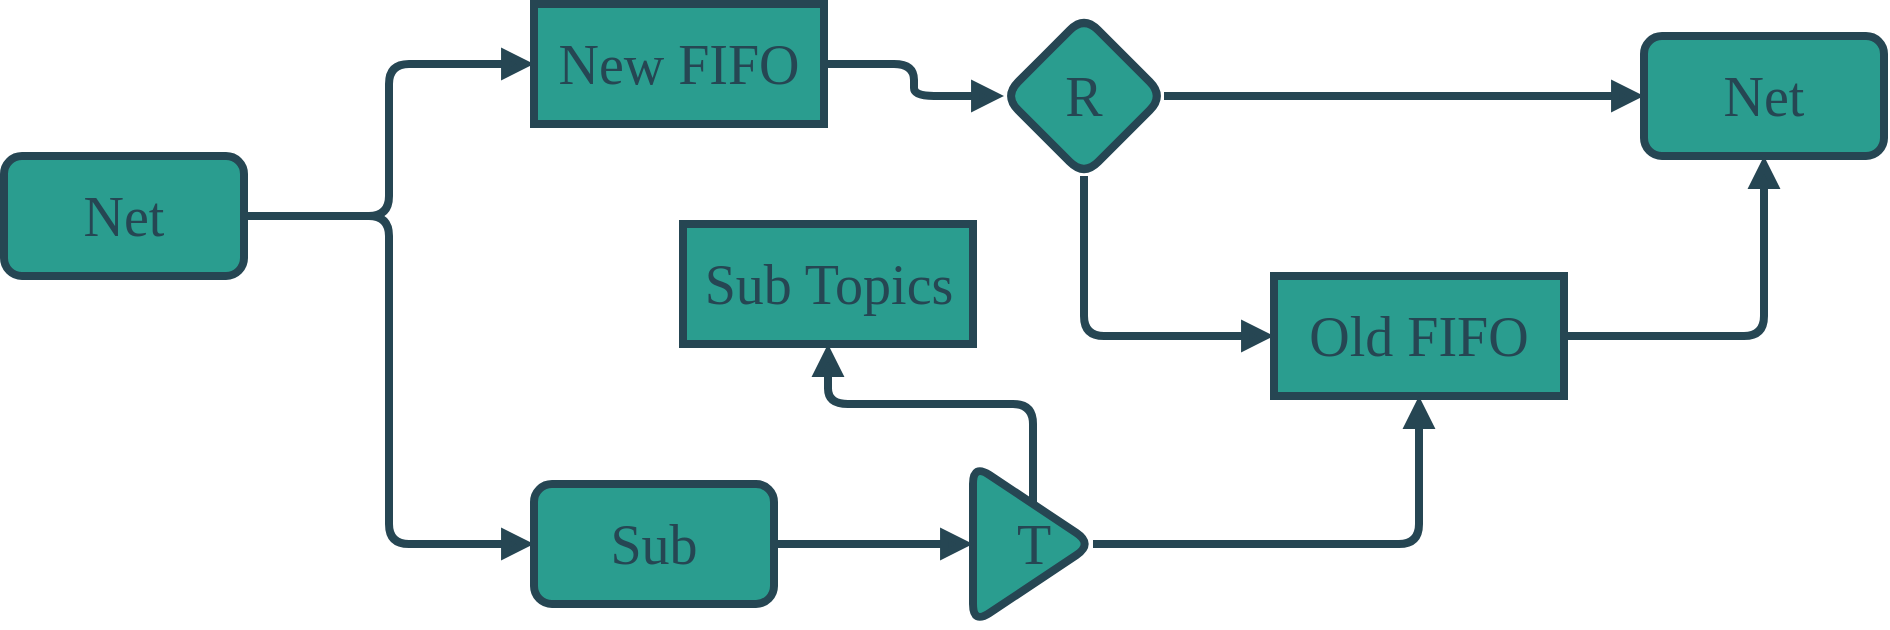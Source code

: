 <mxfile version="14.4.2" type="device"><diagram id="GBip2iIY0g97QaCdb9oU" name="Page-1"><mxGraphModel dx="1422" dy="853" grid="1" gridSize="10" guides="1" tooltips="1" connect="1" arrows="1" fold="1" page="1" pageScale="1" pageWidth="1169" pageHeight="827" math="0" shadow="0"><root><mxCell id="0"/><mxCell id="1" parent="0"/><mxCell id="EMtOwlijyByaST_aCf_M-3" style="edgeStyle=orthogonalEdgeStyle;rounded=1;orthogonalLoop=1;jettySize=auto;html=1;shadow=0;endArrow=block;endFill=1;strokeColor=#264653;strokeWidth=4;fillColor=#264653;fontFamily=Ubuntu;fontSize=28;fontColor=#264653;entryX=0;entryY=0.5;entryDx=0;entryDy=0;" edge="1" parent="1" source="EMtOwlijyByaST_aCf_M-1" target="EMtOwlijyByaST_aCf_M-2"><mxGeometry relative="1" as="geometry"/></mxCell><mxCell id="EMtOwlijyByaST_aCf_M-12" style="edgeStyle=orthogonalEdgeStyle;rounded=1;orthogonalLoop=1;jettySize=auto;html=1;entryX=0;entryY=0.5;entryDx=0;entryDy=0;shadow=0;endArrow=block;endFill=1;strokeColor=#264653;strokeWidth=4;fillColor=#264653;fontFamily=Ubuntu;fontSize=28;fontColor=#264653;" edge="1" parent="1" source="EMtOwlijyByaST_aCf_M-1" target="EMtOwlijyByaST_aCf_M-11"><mxGeometry relative="1" as="geometry"/></mxCell><mxCell id="EMtOwlijyByaST_aCf_M-1" value="Net" style="rounded=1;whiteSpace=wrap;html=1;shadow=0;strokeColor=#264653;strokeWidth=4;fillColor=#2a9d8f;fontFamily=Ubuntu;fontSize=28;fontColor=#264653;" vertex="1" parent="1"><mxGeometry x="40" y="256" width="120" height="60" as="geometry"/></mxCell><mxCell id="EMtOwlijyByaST_aCf_M-5" style="edgeStyle=orthogonalEdgeStyle;rounded=1;orthogonalLoop=1;jettySize=auto;html=1;shadow=0;endArrow=block;endFill=1;strokeColor=#264653;strokeWidth=4;fillColor=#264653;fontFamily=Ubuntu;fontSize=28;fontColor=#264653;exitX=0.5;exitY=1;exitDx=0;exitDy=0;entryX=0;entryY=0.5;entryDx=0;entryDy=0;" edge="1" parent="1" source="EMtOwlijyByaST_aCf_M-6" target="EMtOwlijyByaST_aCf_M-4"><mxGeometry relative="1" as="geometry"><mxPoint x="470" y="280" as="sourcePoint"/></mxGeometry></mxCell><mxCell id="EMtOwlijyByaST_aCf_M-7" style="edgeStyle=orthogonalEdgeStyle;rounded=1;orthogonalLoop=1;jettySize=auto;html=1;shadow=0;endArrow=block;endFill=1;strokeColor=#264653;strokeWidth=4;fillColor=#264653;fontFamily=Ubuntu;fontSize=28;fontColor=#264653;" edge="1" parent="1" source="EMtOwlijyByaST_aCf_M-2" target="EMtOwlijyByaST_aCf_M-6"><mxGeometry relative="1" as="geometry"/></mxCell><mxCell id="EMtOwlijyByaST_aCf_M-2" value="New FIFO" style="rounded=0;whiteSpace=wrap;html=1;shadow=0;strokeColor=#264653;strokeWidth=4;fillColor=#2a9d8f;fontFamily=Ubuntu;fontSize=28;fontColor=#264653;" vertex="1" parent="1"><mxGeometry x="305" y="180" width="145" height="60" as="geometry"/></mxCell><mxCell id="EMtOwlijyByaST_aCf_M-17" style="edgeStyle=orthogonalEdgeStyle;rounded=1;orthogonalLoop=1;jettySize=auto;html=1;entryX=0.5;entryY=1;entryDx=0;entryDy=0;shadow=0;endArrow=block;endFill=1;strokeColor=#264653;strokeWidth=4;fillColor=#264653;fontFamily=Ubuntu;fontSize=28;fontColor=#264653;" edge="1" parent="1" source="EMtOwlijyByaST_aCf_M-4" target="EMtOwlijyByaST_aCf_M-9"><mxGeometry relative="1" as="geometry"/></mxCell><mxCell id="EMtOwlijyByaST_aCf_M-4" value="Old FIFO" style="rounded=0;whiteSpace=wrap;html=1;shadow=0;strokeColor=#264653;strokeWidth=4;fillColor=#2a9d8f;fontFamily=Ubuntu;fontSize=28;fontColor=#264653;" vertex="1" parent="1"><mxGeometry x="675" y="316" width="145" height="60" as="geometry"/></mxCell><mxCell id="EMtOwlijyByaST_aCf_M-10" style="edgeStyle=orthogonalEdgeStyle;rounded=1;orthogonalLoop=1;jettySize=auto;html=1;shadow=0;endArrow=block;endFill=1;strokeColor=#264653;strokeWidth=4;fillColor=#264653;fontFamily=Ubuntu;fontSize=28;fontColor=#264653;" edge="1" parent="1" source="EMtOwlijyByaST_aCf_M-6" target="EMtOwlijyByaST_aCf_M-9"><mxGeometry relative="1" as="geometry"/></mxCell><mxCell id="EMtOwlijyByaST_aCf_M-6" value="R" style="rhombus;whiteSpace=wrap;html=1;rounded=1;shadow=0;strokeColor=#264653;strokeWidth=4;fillColor=#2a9d8f;fontFamily=Ubuntu;fontSize=28;fontColor=#264653;" vertex="1" parent="1"><mxGeometry x="540" y="186" width="80" height="80" as="geometry"/></mxCell><mxCell id="EMtOwlijyByaST_aCf_M-9" value="Net" style="rounded=1;whiteSpace=wrap;html=1;shadow=0;strokeColor=#264653;strokeWidth=4;fillColor=#2a9d8f;fontFamily=Ubuntu;fontSize=28;fontColor=#264653;" vertex="1" parent="1"><mxGeometry x="860" y="196" width="120" height="60" as="geometry"/></mxCell><mxCell id="EMtOwlijyByaST_aCf_M-15" style="edgeStyle=orthogonalEdgeStyle;rounded=1;orthogonalLoop=1;jettySize=auto;html=1;entryX=0;entryY=0.5;entryDx=0;entryDy=0;shadow=0;endArrow=block;endFill=1;strokeColor=#264653;strokeWidth=4;fillColor=#264653;fontFamily=Ubuntu;fontSize=28;fontColor=#264653;" edge="1" parent="1" source="EMtOwlijyByaST_aCf_M-11" target="EMtOwlijyByaST_aCf_M-14"><mxGeometry relative="1" as="geometry"/></mxCell><mxCell id="EMtOwlijyByaST_aCf_M-11" value="Sub" style="rounded=1;whiteSpace=wrap;html=1;shadow=0;strokeColor=#264653;strokeWidth=4;fillColor=#2a9d8f;fontFamily=Ubuntu;fontSize=28;fontColor=#264653;" vertex="1" parent="1"><mxGeometry x="305" y="420" width="120" height="60" as="geometry"/></mxCell><mxCell id="EMtOwlijyByaST_aCf_M-16" style="edgeStyle=orthogonalEdgeStyle;rounded=1;orthogonalLoop=1;jettySize=auto;html=1;entryX=0.5;entryY=1;entryDx=0;entryDy=0;shadow=0;endArrow=block;endFill=1;strokeColor=#264653;strokeWidth=4;fillColor=#264653;fontFamily=Ubuntu;fontSize=28;fontColor=#264653;" edge="1" parent="1" source="EMtOwlijyByaST_aCf_M-14" target="EMtOwlijyByaST_aCf_M-4"><mxGeometry relative="1" as="geometry"/></mxCell><mxCell id="EMtOwlijyByaST_aCf_M-20" style="edgeStyle=orthogonalEdgeStyle;rounded=1;orthogonalLoop=1;jettySize=auto;html=1;entryX=0.5;entryY=1;entryDx=0;entryDy=0;shadow=0;endArrow=block;endFill=1;strokeColor=#264653;strokeWidth=4;fillColor=#264653;fontFamily=Ubuntu;fontSize=28;fontColor=#264653;" edge="1" parent="1" source="EMtOwlijyByaST_aCf_M-14" target="EMtOwlijyByaST_aCf_M-19"><mxGeometry relative="1" as="geometry"/></mxCell><mxCell id="EMtOwlijyByaST_aCf_M-14" value="T" style="triangle;whiteSpace=wrap;html=1;rounded=1;shadow=0;strokeColor=#264653;strokeWidth=4;fillColor=#2a9d8f;fontFamily=Ubuntu;fontSize=28;fontColor=#264653;" vertex="1" parent="1"><mxGeometry x="524.5" y="410" width="60" height="80" as="geometry"/></mxCell><mxCell id="EMtOwlijyByaST_aCf_M-19" value="Sub Topics" style="rounded=0;whiteSpace=wrap;html=1;shadow=0;strokeColor=#264653;strokeWidth=4;fillColor=#2a9d8f;fontFamily=Ubuntu;fontSize=28;fontColor=#264653;" vertex="1" parent="1"><mxGeometry x="379.5" y="290" width="145" height="60" as="geometry"/></mxCell></root></mxGraphModel></diagram></mxfile>